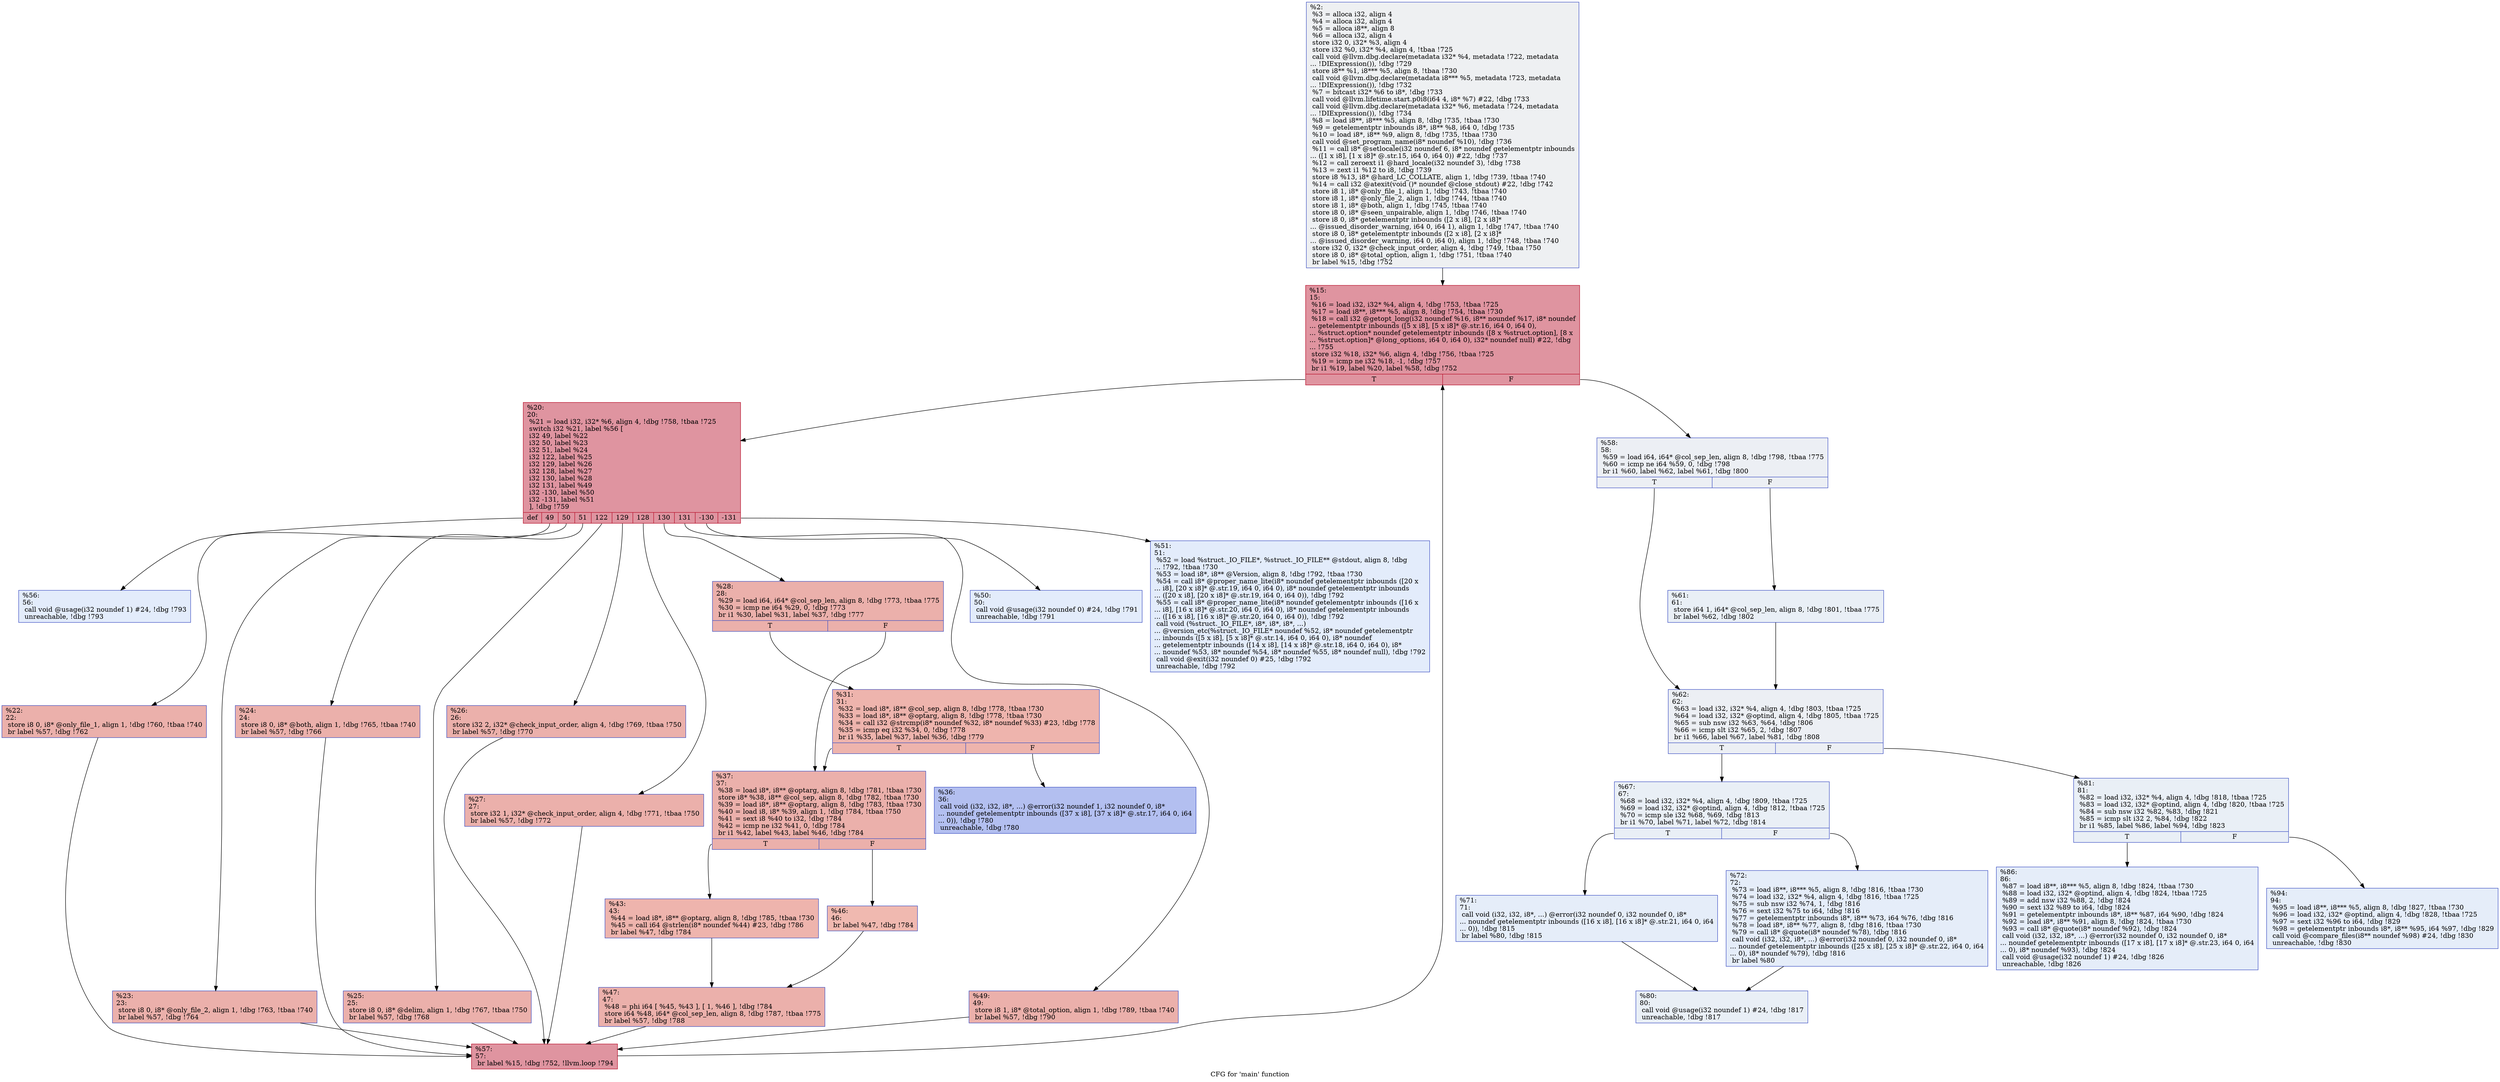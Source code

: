 digraph "CFG for 'main' function" {
	label="CFG for 'main' function";

	Node0x2563750 [shape=record,color="#3d50c3ff", style=filled, fillcolor="#d9dce170",label="{%2:\l  %3 = alloca i32, align 4\l  %4 = alloca i32, align 4\l  %5 = alloca i8**, align 8\l  %6 = alloca i32, align 4\l  store i32 0, i32* %3, align 4\l  store i32 %0, i32* %4, align 4, !tbaa !725\l  call void @llvm.dbg.declare(metadata i32* %4, metadata !722, metadata\l... !DIExpression()), !dbg !729\l  store i8** %1, i8*** %5, align 8, !tbaa !730\l  call void @llvm.dbg.declare(metadata i8*** %5, metadata !723, metadata\l... !DIExpression()), !dbg !732\l  %7 = bitcast i32* %6 to i8*, !dbg !733\l  call void @llvm.lifetime.start.p0i8(i64 4, i8* %7) #22, !dbg !733\l  call void @llvm.dbg.declare(metadata i32* %6, metadata !724, metadata\l... !DIExpression()), !dbg !734\l  %8 = load i8**, i8*** %5, align 8, !dbg !735, !tbaa !730\l  %9 = getelementptr inbounds i8*, i8** %8, i64 0, !dbg !735\l  %10 = load i8*, i8** %9, align 8, !dbg !735, !tbaa !730\l  call void @set_program_name(i8* noundef %10), !dbg !736\l  %11 = call i8* @setlocale(i32 noundef 6, i8* noundef getelementptr inbounds\l... ([1 x i8], [1 x i8]* @.str.15, i64 0, i64 0)) #22, !dbg !737\l  %12 = call zeroext i1 @hard_locale(i32 noundef 3), !dbg !738\l  %13 = zext i1 %12 to i8, !dbg !739\l  store i8 %13, i8* @hard_LC_COLLATE, align 1, !dbg !739, !tbaa !740\l  %14 = call i32 @atexit(void ()* noundef @close_stdout) #22, !dbg !742\l  store i8 1, i8* @only_file_1, align 1, !dbg !743, !tbaa !740\l  store i8 1, i8* @only_file_2, align 1, !dbg !744, !tbaa !740\l  store i8 1, i8* @both, align 1, !dbg !745, !tbaa !740\l  store i8 0, i8* @seen_unpairable, align 1, !dbg !746, !tbaa !740\l  store i8 0, i8* getelementptr inbounds ([2 x i8], [2 x i8]*\l... @issued_disorder_warning, i64 0, i64 1), align 1, !dbg !747, !tbaa !740\l  store i8 0, i8* getelementptr inbounds ([2 x i8], [2 x i8]*\l... @issued_disorder_warning, i64 0, i64 0), align 1, !dbg !748, !tbaa !740\l  store i32 0, i32* @check_input_order, align 4, !dbg !749, !tbaa !750\l  store i8 0, i8* @total_option, align 1, !dbg !751, !tbaa !740\l  br label %15, !dbg !752\l}"];
	Node0x2563750 -> Node0x25562e0;
	Node0x25562e0 [shape=record,color="#b70d28ff", style=filled, fillcolor="#b70d2870",label="{%15:\l15:                                               \l  %16 = load i32, i32* %4, align 4, !dbg !753, !tbaa !725\l  %17 = load i8**, i8*** %5, align 8, !dbg !754, !tbaa !730\l  %18 = call i32 @getopt_long(i32 noundef %16, i8** noundef %17, i8* noundef\l... getelementptr inbounds ([5 x i8], [5 x i8]* @.str.16, i64 0, i64 0),\l... %struct.option* noundef getelementptr inbounds ([8 x %struct.option], [8 x\l... %struct.option]* @long_options, i64 0, i64 0), i32* noundef null) #22, !dbg\l... !755\l  store i32 %18, i32* %6, align 4, !dbg !756, !tbaa !725\l  %19 = icmp ne i32 %18, -1, !dbg !757\l  br i1 %19, label %20, label %58, !dbg !752\l|{<s0>T|<s1>F}}"];
	Node0x25562e0:s0 -> Node0x2556330;
	Node0x25562e0:s1 -> Node0x2556920;
	Node0x2556330 [shape=record,color="#b70d28ff", style=filled, fillcolor="#b70d2870",label="{%20:\l20:                                               \l  %21 = load i32, i32* %6, align 4, !dbg !758, !tbaa !725\l  switch i32 %21, label %56 [\l    i32 49, label %22\l    i32 50, label %23\l    i32 51, label %24\l    i32 122, label %25\l    i32 129, label %26\l    i32 128, label %27\l    i32 130, label %28\l    i32 131, label %49\l    i32 -130, label %50\l    i32 -131, label %51\l  ], !dbg !759\l|{<s0>def|<s1>49|<s2>50|<s3>51|<s4>122|<s5>129|<s6>128|<s7>130|<s8>131|<s9>-130|<s10>-131}}"];
	Node0x2556330:s0 -> Node0x2556880;
	Node0x2556330:s1 -> Node0x2556380;
	Node0x2556330:s2 -> Node0x25563d0;
	Node0x2556330:s3 -> Node0x2556420;
	Node0x2556330:s4 -> Node0x2556470;
	Node0x2556330:s5 -> Node0x25564c0;
	Node0x2556330:s6 -> Node0x2556510;
	Node0x2556330:s7 -> Node0x2556560;
	Node0x2556330:s8 -> Node0x2556790;
	Node0x2556330:s9 -> Node0x25567e0;
	Node0x2556330:s10 -> Node0x2556830;
	Node0x2556380 [shape=record,color="#3d50c3ff", style=filled, fillcolor="#d24b4070",label="{%22:\l22:                                               \l  store i8 0, i8* @only_file_1, align 1, !dbg !760, !tbaa !740\l  br label %57, !dbg !762\l}"];
	Node0x2556380 -> Node0x25568d0;
	Node0x25563d0 [shape=record,color="#3d50c3ff", style=filled, fillcolor="#d24b4070",label="{%23:\l23:                                               \l  store i8 0, i8* @only_file_2, align 1, !dbg !763, !tbaa !740\l  br label %57, !dbg !764\l}"];
	Node0x25563d0 -> Node0x25568d0;
	Node0x2556420 [shape=record,color="#3d50c3ff", style=filled, fillcolor="#d24b4070",label="{%24:\l24:                                               \l  store i8 0, i8* @both, align 1, !dbg !765, !tbaa !740\l  br label %57, !dbg !766\l}"];
	Node0x2556420 -> Node0x25568d0;
	Node0x2556470 [shape=record,color="#3d50c3ff", style=filled, fillcolor="#d24b4070",label="{%25:\l25:                                               \l  store i8 0, i8* @delim, align 1, !dbg !767, !tbaa !750\l  br label %57, !dbg !768\l}"];
	Node0x2556470 -> Node0x25568d0;
	Node0x25564c0 [shape=record,color="#3d50c3ff", style=filled, fillcolor="#d24b4070",label="{%26:\l26:                                               \l  store i32 2, i32* @check_input_order, align 4, !dbg !769, !tbaa !750\l  br label %57, !dbg !770\l}"];
	Node0x25564c0 -> Node0x25568d0;
	Node0x2556510 [shape=record,color="#3d50c3ff", style=filled, fillcolor="#d24b4070",label="{%27:\l27:                                               \l  store i32 1, i32* @check_input_order, align 4, !dbg !771, !tbaa !750\l  br label %57, !dbg !772\l}"];
	Node0x2556510 -> Node0x25568d0;
	Node0x2556560 [shape=record,color="#3d50c3ff", style=filled, fillcolor="#d24b4070",label="{%28:\l28:                                               \l  %29 = load i64, i64* @col_sep_len, align 8, !dbg !773, !tbaa !775\l  %30 = icmp ne i64 %29, 0, !dbg !773\l  br i1 %30, label %31, label %37, !dbg !777\l|{<s0>T|<s1>F}}"];
	Node0x2556560:s0 -> Node0x25565b0;
	Node0x2556560:s1 -> Node0x2556650;
	Node0x25565b0 [shape=record,color="#3d50c3ff", style=filled, fillcolor="#d8564670",label="{%31:\l31:                                               \l  %32 = load i8*, i8** @col_sep, align 8, !dbg !778, !tbaa !730\l  %33 = load i8*, i8** @optarg, align 8, !dbg !778, !tbaa !730\l  %34 = call i32 @strcmp(i8* noundef %32, i8* noundef %33) #23, !dbg !778\l  %35 = icmp eq i32 %34, 0, !dbg !778\l  br i1 %35, label %37, label %36, !dbg !779\l|{<s0>T|<s1>F}}"];
	Node0x25565b0:s0 -> Node0x2556650;
	Node0x25565b0:s1 -> Node0x2556600;
	Node0x2556600 [shape=record,color="#3d50c3ff", style=filled, fillcolor="#536edd70",label="{%36:\l36:                                               \l  call void (i32, i32, i8*, ...) @error(i32 noundef 1, i32 noundef 0, i8*\l... noundef getelementptr inbounds ([37 x i8], [37 x i8]* @.str.17, i64 0, i64\l... 0)), !dbg !780\l  unreachable, !dbg !780\l}"];
	Node0x2556650 [shape=record,color="#3d50c3ff", style=filled, fillcolor="#d24b4070",label="{%37:\l37:                                               \l  %38 = load i8*, i8** @optarg, align 8, !dbg !781, !tbaa !730\l  store i8* %38, i8** @col_sep, align 8, !dbg !782, !tbaa !730\l  %39 = load i8*, i8** @optarg, align 8, !dbg !783, !tbaa !730\l  %40 = load i8, i8* %39, align 1, !dbg !784, !tbaa !750\l  %41 = sext i8 %40 to i32, !dbg !784\l  %42 = icmp ne i32 %41, 0, !dbg !784\l  br i1 %42, label %43, label %46, !dbg !784\l|{<s0>T|<s1>F}}"];
	Node0x2556650:s0 -> Node0x25566a0;
	Node0x2556650:s1 -> Node0x25566f0;
	Node0x25566a0 [shape=record,color="#3d50c3ff", style=filled, fillcolor="#d8564670",label="{%43:\l43:                                               \l  %44 = load i8*, i8** @optarg, align 8, !dbg !785, !tbaa !730\l  %45 = call i64 @strlen(i8* noundef %44) #23, !dbg !786\l  br label %47, !dbg !784\l}"];
	Node0x25566a0 -> Node0x2556740;
	Node0x25566f0 [shape=record,color="#3d50c3ff", style=filled, fillcolor="#de614d70",label="{%46:\l46:                                               \l  br label %47, !dbg !784\l}"];
	Node0x25566f0 -> Node0x2556740;
	Node0x2556740 [shape=record,color="#3d50c3ff", style=filled, fillcolor="#d24b4070",label="{%47:\l47:                                               \l  %48 = phi i64 [ %45, %43 ], [ 1, %46 ], !dbg !784\l  store i64 %48, i64* @col_sep_len, align 8, !dbg !787, !tbaa !775\l  br label %57, !dbg !788\l}"];
	Node0x2556740 -> Node0x25568d0;
	Node0x2556790 [shape=record,color="#3d50c3ff", style=filled, fillcolor="#d24b4070",label="{%49:\l49:                                               \l  store i8 1, i8* @total_option, align 1, !dbg !789, !tbaa !740\l  br label %57, !dbg !790\l}"];
	Node0x2556790 -> Node0x25568d0;
	Node0x25567e0 [shape=record,color="#3d50c3ff", style=filled, fillcolor="#bfd3f670",label="{%50:\l50:                                               \l  call void @usage(i32 noundef 0) #24, !dbg !791\l  unreachable, !dbg !791\l}"];
	Node0x2556830 [shape=record,color="#3d50c3ff", style=filled, fillcolor="#bfd3f670",label="{%51:\l51:                                               \l  %52 = load %struct._IO_FILE*, %struct._IO_FILE** @stdout, align 8, !dbg\l... !792, !tbaa !730\l  %53 = load i8*, i8** @Version, align 8, !dbg !792, !tbaa !730\l  %54 = call i8* @proper_name_lite(i8* noundef getelementptr inbounds ([20 x\l... i8], [20 x i8]* @.str.19, i64 0, i64 0), i8* noundef getelementptr inbounds\l... ([20 x i8], [20 x i8]* @.str.19, i64 0, i64 0)), !dbg !792\l  %55 = call i8* @proper_name_lite(i8* noundef getelementptr inbounds ([16 x\l... i8], [16 x i8]* @.str.20, i64 0, i64 0), i8* noundef getelementptr inbounds\l... ([16 x i8], [16 x i8]* @.str.20, i64 0, i64 0)), !dbg !792\l  call void (%struct._IO_FILE*, i8*, i8*, i8*, ...)\l... @version_etc(%struct._IO_FILE* noundef %52, i8* noundef getelementptr\l... inbounds ([5 x i8], [5 x i8]* @.str.14, i64 0, i64 0), i8* noundef\l... getelementptr inbounds ([14 x i8], [14 x i8]* @.str.18, i64 0, i64 0), i8*\l... noundef %53, i8* noundef %54, i8* noundef %55, i8* noundef null), !dbg !792\l  call void @exit(i32 noundef 0) #25, !dbg !792\l  unreachable, !dbg !792\l}"];
	Node0x2556880 [shape=record,color="#3d50c3ff", style=filled, fillcolor="#bfd3f670",label="{%56:\l56:                                               \l  call void @usage(i32 noundef 1) #24, !dbg !793\l  unreachable, !dbg !793\l}"];
	Node0x25568d0 [shape=record,color="#b70d28ff", style=filled, fillcolor="#b70d2870",label="{%57:\l57:                                               \l  br label %15, !dbg !752, !llvm.loop !794\l}"];
	Node0x25568d0 -> Node0x25562e0;
	Node0x2556920 [shape=record,color="#3d50c3ff", style=filled, fillcolor="#d4dbe670",label="{%58:\l58:                                               \l  %59 = load i64, i64* @col_sep_len, align 8, !dbg !798, !tbaa !775\l  %60 = icmp ne i64 %59, 0, !dbg !798\l  br i1 %60, label %62, label %61, !dbg !800\l|{<s0>T|<s1>F}}"];
	Node0x2556920:s0 -> Node0x25569c0;
	Node0x2556920:s1 -> Node0x2556970;
	Node0x2556970 [shape=record,color="#3d50c3ff", style=filled, fillcolor="#cedaeb70",label="{%61:\l61:                                               \l  store i64 1, i64* @col_sep_len, align 8, !dbg !801, !tbaa !775\l  br label %62, !dbg !802\l}"];
	Node0x2556970 -> Node0x25569c0;
	Node0x25569c0 [shape=record,color="#3d50c3ff", style=filled, fillcolor="#d4dbe670",label="{%62:\l62:                                               \l  %63 = load i32, i32* %4, align 4, !dbg !803, !tbaa !725\l  %64 = load i32, i32* @optind, align 4, !dbg !805, !tbaa !725\l  %65 = sub nsw i32 %63, %64, !dbg !806\l  %66 = icmp slt i32 %65, 2, !dbg !807\l  br i1 %66, label %67, label %81, !dbg !808\l|{<s0>T|<s1>F}}"];
	Node0x25569c0:s0 -> Node0x2556a10;
	Node0x25569c0:s1 -> Node0x2556b50;
	Node0x2556a10 [shape=record,color="#3d50c3ff", style=filled, fillcolor="#cedaeb70",label="{%67:\l67:                                               \l  %68 = load i32, i32* %4, align 4, !dbg !809, !tbaa !725\l  %69 = load i32, i32* @optind, align 4, !dbg !812, !tbaa !725\l  %70 = icmp sle i32 %68, %69, !dbg !813\l  br i1 %70, label %71, label %72, !dbg !814\l|{<s0>T|<s1>F}}"];
	Node0x2556a10:s0 -> Node0x2556a60;
	Node0x2556a10:s1 -> Node0x2556ab0;
	Node0x2556a60 [shape=record,color="#3d50c3ff", style=filled, fillcolor="#c5d6f270",label="{%71:\l71:                                               \l  call void (i32, i32, i8*, ...) @error(i32 noundef 0, i32 noundef 0, i8*\l... noundef getelementptr inbounds ([16 x i8], [16 x i8]* @.str.21, i64 0, i64\l... 0)), !dbg !815\l  br label %80, !dbg !815\l}"];
	Node0x2556a60 -> Node0x2556b00;
	Node0x2556ab0 [shape=record,color="#3d50c3ff", style=filled, fillcolor="#c5d6f270",label="{%72:\l72:                                               \l  %73 = load i8**, i8*** %5, align 8, !dbg !816, !tbaa !730\l  %74 = load i32, i32* %4, align 4, !dbg !816, !tbaa !725\l  %75 = sub nsw i32 %74, 1, !dbg !816\l  %76 = sext i32 %75 to i64, !dbg !816\l  %77 = getelementptr inbounds i8*, i8** %73, i64 %76, !dbg !816\l  %78 = load i8*, i8** %77, align 8, !dbg !816, !tbaa !730\l  %79 = call i8* @quote(i8* noundef %78), !dbg !816\l  call void (i32, i32, i8*, ...) @error(i32 noundef 0, i32 noundef 0, i8*\l... noundef getelementptr inbounds ([25 x i8], [25 x i8]* @.str.22, i64 0, i64\l... 0), i8* noundef %79), !dbg !816\l  br label %80\l}"];
	Node0x2556ab0 -> Node0x2556b00;
	Node0x2556b00 [shape=record,color="#3d50c3ff", style=filled, fillcolor="#cedaeb70",label="{%80:\l80:                                               \l  call void @usage(i32 noundef 1) #24, !dbg !817\l  unreachable, !dbg !817\l}"];
	Node0x2556b50 [shape=record,color="#3d50c3ff", style=filled, fillcolor="#cedaeb70",label="{%81:\l81:                                               \l  %82 = load i32, i32* %4, align 4, !dbg !818, !tbaa !725\l  %83 = load i32, i32* @optind, align 4, !dbg !820, !tbaa !725\l  %84 = sub nsw i32 %82, %83, !dbg !821\l  %85 = icmp slt i32 2, %84, !dbg !822\l  br i1 %85, label %86, label %94, !dbg !823\l|{<s0>T|<s1>F}}"];
	Node0x2556b50:s0 -> Node0x2556ba0;
	Node0x2556b50:s1 -> Node0x2556bf0;
	Node0x2556ba0 [shape=record,color="#3d50c3ff", style=filled, fillcolor="#c5d6f270",label="{%86:\l86:                                               \l  %87 = load i8**, i8*** %5, align 8, !dbg !824, !tbaa !730\l  %88 = load i32, i32* @optind, align 4, !dbg !824, !tbaa !725\l  %89 = add nsw i32 %88, 2, !dbg !824\l  %90 = sext i32 %89 to i64, !dbg !824\l  %91 = getelementptr inbounds i8*, i8** %87, i64 %90, !dbg !824\l  %92 = load i8*, i8** %91, align 8, !dbg !824, !tbaa !730\l  %93 = call i8* @quote(i8* noundef %92), !dbg !824\l  call void (i32, i32, i8*, ...) @error(i32 noundef 0, i32 noundef 0, i8*\l... noundef getelementptr inbounds ([17 x i8], [17 x i8]* @.str.23, i64 0, i64\l... 0), i8* noundef %93), !dbg !824\l  call void @usage(i32 noundef 1) #24, !dbg !826\l  unreachable, !dbg !826\l}"];
	Node0x2556bf0 [shape=record,color="#3d50c3ff", style=filled, fillcolor="#c5d6f270",label="{%94:\l94:                                               \l  %95 = load i8**, i8*** %5, align 8, !dbg !827, !tbaa !730\l  %96 = load i32, i32* @optind, align 4, !dbg !828, !tbaa !725\l  %97 = sext i32 %96 to i64, !dbg !829\l  %98 = getelementptr inbounds i8*, i8** %95, i64 %97, !dbg !829\l  call void @compare_files(i8** noundef %98) #24, !dbg !830\l  unreachable, !dbg !830\l}"];
}
